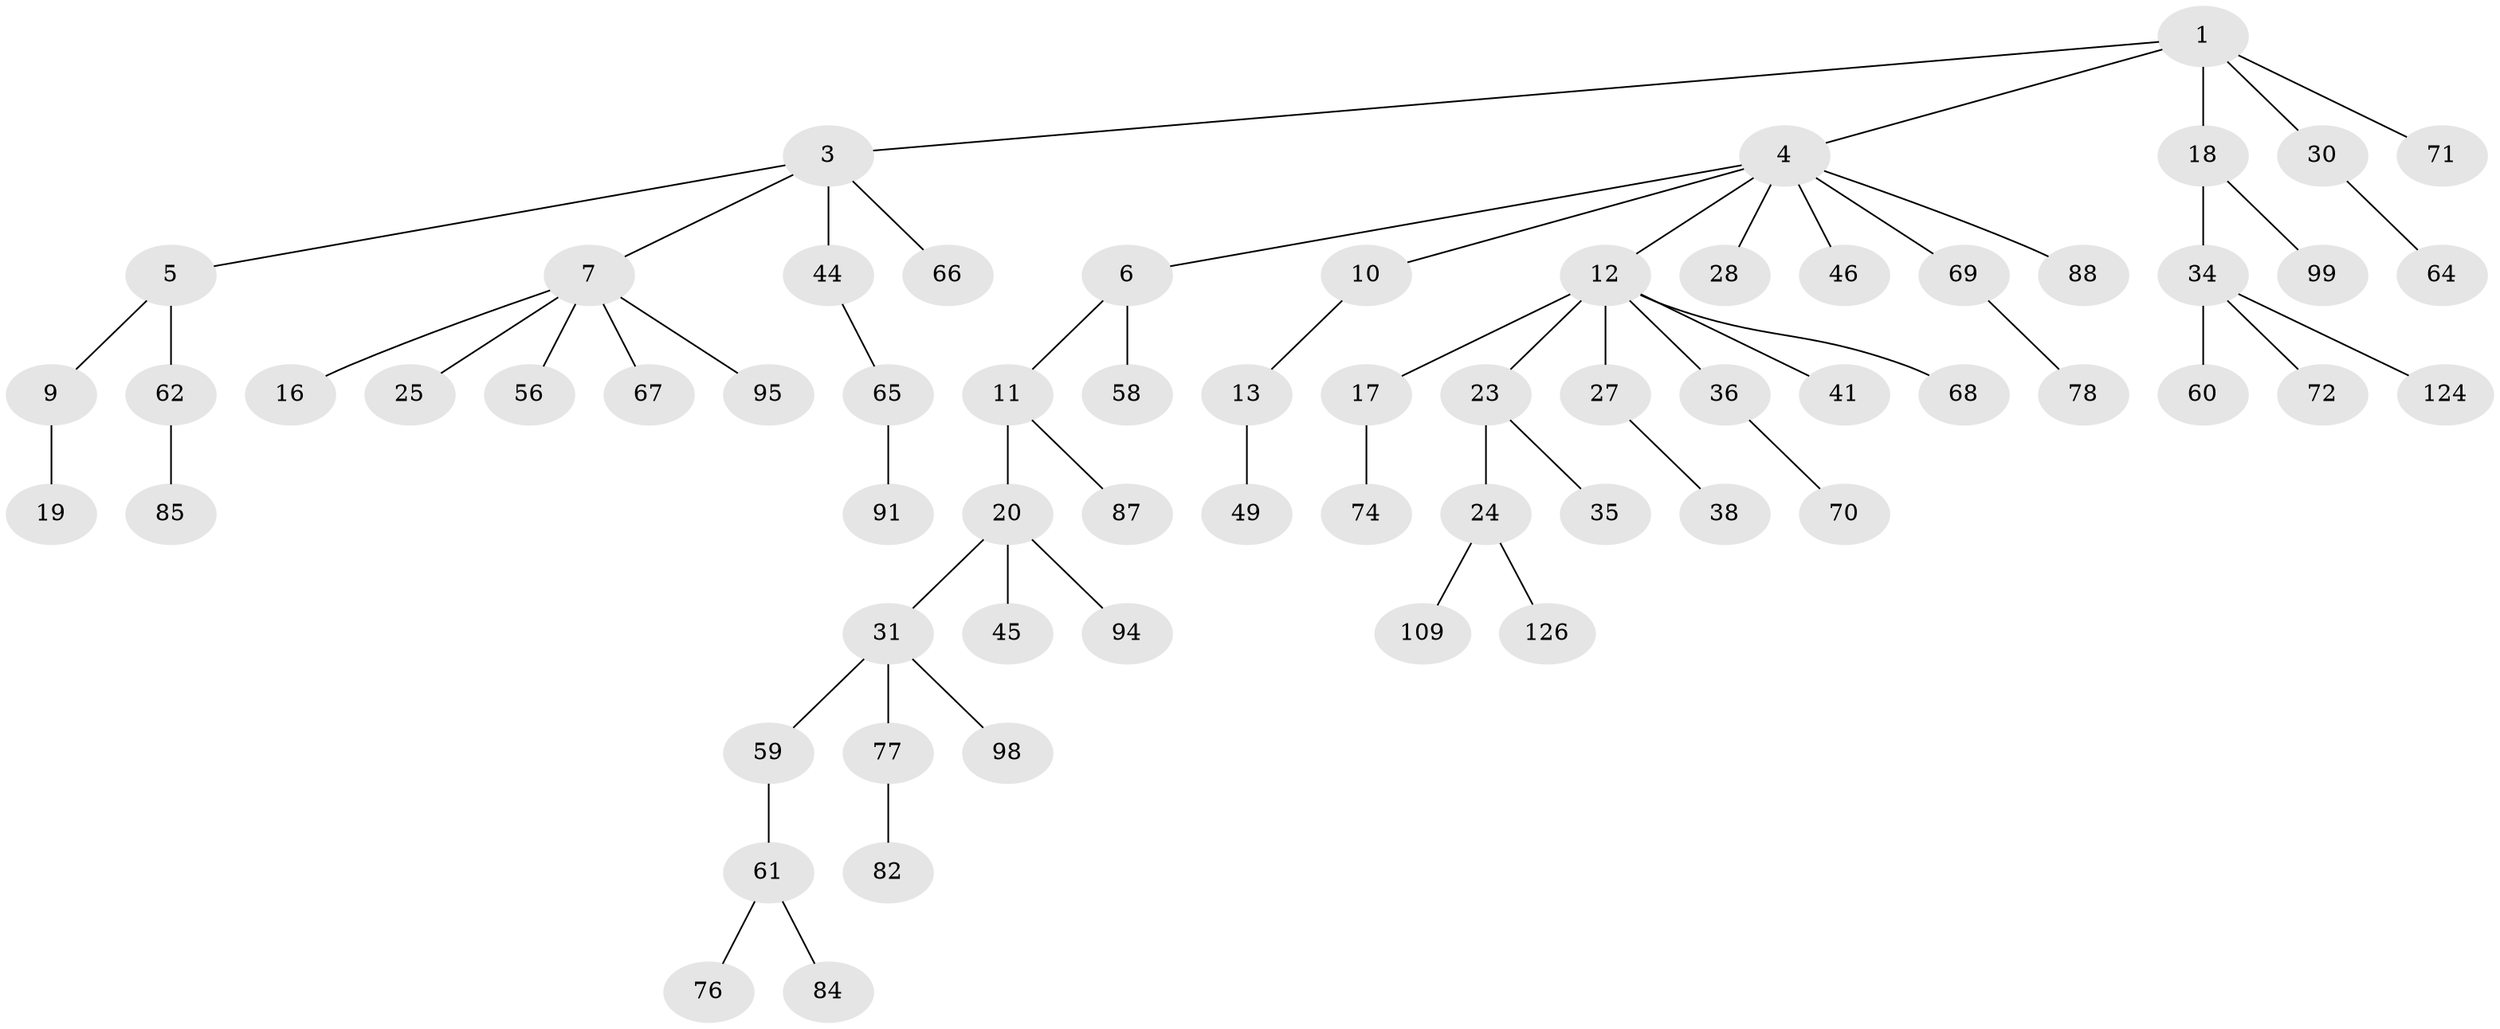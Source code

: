 // original degree distribution, {3: 0.1484375, 4: 0.0625, 5: 0.0234375, 7: 0.0078125, 2: 0.28125, 6: 0.015625, 1: 0.4609375}
// Generated by graph-tools (version 1.1) at 2025/15/03/09/25 04:15:35]
// undirected, 64 vertices, 63 edges
graph export_dot {
graph [start="1"]
  node [color=gray90,style=filled];
  1 [super="+2"];
  3;
  4 [super="+8"];
  5 [super="+43+48"];
  6;
  7 [super="+15"];
  9;
  10;
  11;
  12 [super="+39+42+14"];
  13;
  16 [super="+93"];
  17;
  18;
  19 [super="+32"];
  20 [super="+22+21"];
  23;
  24;
  25 [super="+96"];
  27 [super="+33"];
  28;
  30 [super="+108"];
  31 [super="+40+116+92+53"];
  34 [super="+51+63+125"];
  35;
  36 [super="+54+50+102+103"];
  38 [super="+114"];
  41 [super="+75"];
  44;
  45;
  46;
  49 [super="+79"];
  56;
  58 [super="+80"];
  59;
  60 [super="+89"];
  61;
  62;
  64;
  65;
  66 [super="+110+81"];
  67;
  68;
  69;
  70 [super="+115"];
  71;
  72;
  74;
  76;
  77;
  78;
  82;
  84;
  85;
  87;
  88;
  91;
  94 [super="+111+97"];
  95;
  98;
  99;
  109;
  124;
  126;
  1 -- 3;
  1 -- 18;
  1 -- 4;
  1 -- 30;
  1 -- 71;
  3 -- 5;
  3 -- 7;
  3 -- 44;
  3 -- 66;
  4 -- 6;
  4 -- 69;
  4 -- 88;
  4 -- 10;
  4 -- 12;
  4 -- 28;
  4 -- 46;
  5 -- 9;
  5 -- 62;
  6 -- 11;
  6 -- 58;
  7 -- 25;
  7 -- 67;
  7 -- 16;
  7 -- 56;
  7 -- 95;
  9 -- 19;
  10 -- 13;
  11 -- 20;
  11 -- 87;
  12 -- 23;
  12 -- 41;
  12 -- 17;
  12 -- 36;
  12 -- 68;
  12 -- 27;
  13 -- 49;
  17 -- 74;
  18 -- 34;
  18 -- 99;
  20 -- 31;
  20 -- 45;
  20 -- 94;
  23 -- 24;
  23 -- 35;
  24 -- 109;
  24 -- 126;
  27 -- 38;
  30 -- 64;
  31 -- 77;
  31 -- 98;
  31 -- 59;
  34 -- 60;
  34 -- 72;
  34 -- 124;
  36 -- 70;
  44 -- 65;
  59 -- 61;
  61 -- 76;
  61 -- 84;
  62 -- 85;
  65 -- 91;
  69 -- 78;
  77 -- 82;
}
